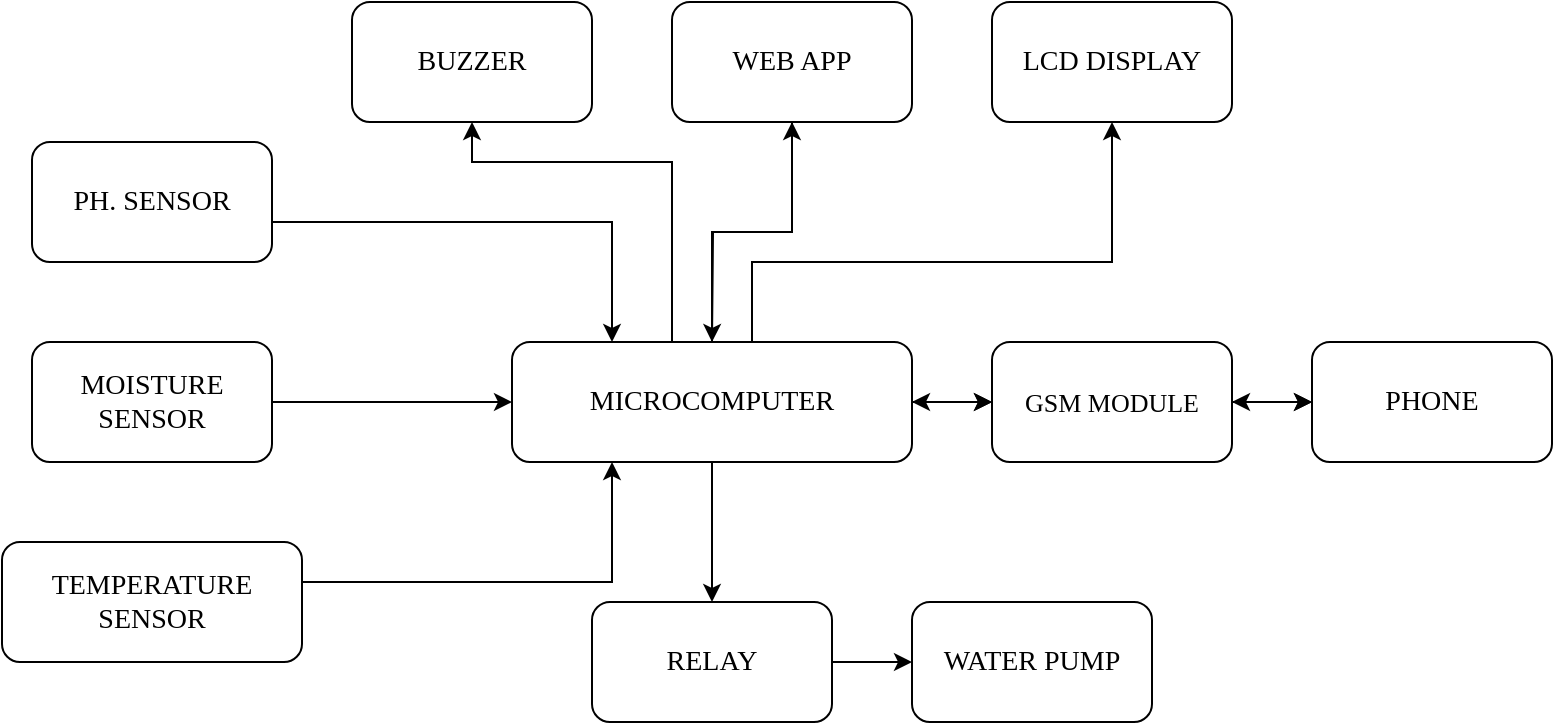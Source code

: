 <mxfile version="17.2.4" type="device"><diagram id="xx8rttRg3gDKMHxyF-Ox" name="Block_diagram"><mxGraphModel dx="868" dy="591" grid="1" gridSize="10" guides="1" tooltips="1" connect="1" arrows="1" fold="1" page="1" pageScale="1" pageWidth="850" pageHeight="1100" math="0" shadow="0"><root><mxCell id="0"/><mxCell id="1" parent="0"/><mxCell id="kArC47MY0aVgS9kfDRBk-6" value="" style="edgeStyle=orthogonalEdgeStyle;rounded=0;orthogonalLoop=1;jettySize=auto;html=1;fontFamily=Georgia;entryX=0.25;entryY=0;entryDx=0;entryDy=0;" edge="1" parent="1" source="kArC47MY0aVgS9kfDRBk-1" target="kArC47MY0aVgS9kfDRBk-5"><mxGeometry relative="1" as="geometry"><Array as="points"><mxPoint x="330" y="140"/></Array></mxGeometry></mxCell><mxCell id="kArC47MY0aVgS9kfDRBk-1" value="&lt;font face=&quot;Georgia&quot; style=&quot;font-size: 14px&quot;&gt;PH. SENSOR&lt;/font&gt;" style="rounded=1;whiteSpace=wrap;html=1;" vertex="1" parent="1"><mxGeometry x="40" y="100" width="120" height="60" as="geometry"/></mxCell><mxCell id="kArC47MY0aVgS9kfDRBk-8" style="edgeStyle=orthogonalEdgeStyle;rounded=0;orthogonalLoop=1;jettySize=auto;html=1;entryX=0.25;entryY=1;entryDx=0;entryDy=0;fontFamily=Georgia;" edge="1" parent="1" source="kArC47MY0aVgS9kfDRBk-2" target="kArC47MY0aVgS9kfDRBk-5"><mxGeometry relative="1" as="geometry"><Array as="points"><mxPoint x="330" y="320"/></Array></mxGeometry></mxCell><mxCell id="kArC47MY0aVgS9kfDRBk-2" value="&lt;font face=&quot;Georgia&quot; style=&quot;font-size: 14px&quot;&gt;TEMPERATURE SENSOR&lt;/font&gt;" style="rounded=1;whiteSpace=wrap;html=1;" vertex="1" parent="1"><mxGeometry x="25" y="300" width="150" height="60" as="geometry"/></mxCell><mxCell id="kArC47MY0aVgS9kfDRBk-7" style="edgeStyle=orthogonalEdgeStyle;rounded=0;orthogonalLoop=1;jettySize=auto;html=1;fontFamily=Georgia;" edge="1" parent="1" source="kArC47MY0aVgS9kfDRBk-3" target="kArC47MY0aVgS9kfDRBk-5"><mxGeometry relative="1" as="geometry"/></mxCell><mxCell id="kArC47MY0aVgS9kfDRBk-3" value="&lt;font face=&quot;Georgia&quot; style=&quot;font-size: 14px&quot;&gt;MOISTURE SENSOR&lt;/font&gt;" style="rounded=1;whiteSpace=wrap;html=1;" vertex="1" parent="1"><mxGeometry x="40" y="200" width="120" height="60" as="geometry"/></mxCell><mxCell id="kArC47MY0aVgS9kfDRBk-11" value="" style="edgeStyle=orthogonalEdgeStyle;rounded=0;orthogonalLoop=1;jettySize=auto;html=1;fontFamily=Georgia;" edge="1" parent="1" source="kArC47MY0aVgS9kfDRBk-5" target="kArC47MY0aVgS9kfDRBk-10"><mxGeometry relative="1" as="geometry"/></mxCell><mxCell id="kArC47MY0aVgS9kfDRBk-17" value="" style="edgeStyle=orthogonalEdgeStyle;rounded=0;orthogonalLoop=1;jettySize=auto;html=1;fontFamily=Georgia;fontSize=14;" edge="1" parent="1" source="kArC47MY0aVgS9kfDRBk-5" target="kArC47MY0aVgS9kfDRBk-16"><mxGeometry relative="1" as="geometry"><Array as="points"><mxPoint x="360" y="110"/><mxPoint x="260" y="110"/></Array></mxGeometry></mxCell><mxCell id="kArC47MY0aVgS9kfDRBk-21" value="" style="edgeStyle=orthogonalEdgeStyle;rounded=0;orthogonalLoop=1;jettySize=auto;html=1;fontFamily=Georgia;fontSize=14;" edge="1" parent="1" source="kArC47MY0aVgS9kfDRBk-5" target="kArC47MY0aVgS9kfDRBk-20"><mxGeometry relative="1" as="geometry"/></mxCell><mxCell id="kArC47MY0aVgS9kfDRBk-23" value="" style="edgeStyle=orthogonalEdgeStyle;rounded=0;orthogonalLoop=1;jettySize=auto;html=1;fontFamily=Georgia;fontSize=14;exitX=0.75;exitY=0;exitDx=0;exitDy=0;" edge="1" parent="1" source="kArC47MY0aVgS9kfDRBk-5" target="kArC47MY0aVgS9kfDRBk-22"><mxGeometry relative="1" as="geometry"><Array as="points"><mxPoint x="400" y="200"/><mxPoint x="400" y="160"/><mxPoint x="580" y="160"/></Array></mxGeometry></mxCell><mxCell id="kArC47MY0aVgS9kfDRBk-25" value="" style="edgeStyle=orthogonalEdgeStyle;rounded=0;orthogonalLoop=1;jettySize=auto;html=1;fontFamily=Georgia;fontSize=14;" edge="1" parent="1" source="kArC47MY0aVgS9kfDRBk-5" target="kArC47MY0aVgS9kfDRBk-24"><mxGeometry relative="1" as="geometry"/></mxCell><mxCell id="kArC47MY0aVgS9kfDRBk-5" value="&lt;font face=&quot;Georgia&quot; style=&quot;font-size: 14px&quot;&gt;MICROCOMPUTER&lt;/font&gt;" style="whiteSpace=wrap;html=1;rounded=1;" vertex="1" parent="1"><mxGeometry x="280" y="200" width="200" height="60" as="geometry"/></mxCell><mxCell id="kArC47MY0aVgS9kfDRBk-13" value="" style="edgeStyle=orthogonalEdgeStyle;rounded=0;orthogonalLoop=1;jettySize=auto;html=1;fontFamily=Georgia;fontSize=14;" edge="1" parent="1" source="kArC47MY0aVgS9kfDRBk-10" target="kArC47MY0aVgS9kfDRBk-12"><mxGeometry relative="1" as="geometry"/></mxCell><mxCell id="kArC47MY0aVgS9kfDRBk-10" value="&lt;font face=&quot;Georgia&quot; style=&quot;font-size: 13px&quot;&gt;GSM MODULE&lt;/font&gt;" style="whiteSpace=wrap;html=1;rounded=1;" vertex="1" parent="1"><mxGeometry x="520" y="200" width="120" height="60" as="geometry"/></mxCell><mxCell id="kArC47MY0aVgS9kfDRBk-12" value="&lt;font face=&quot;Georgia&quot; style=&quot;font-size: 14px&quot;&gt;PHONE&lt;/font&gt;" style="whiteSpace=wrap;html=1;rounded=1;" vertex="1" parent="1"><mxGeometry x="680" y="200" width="120" height="60" as="geometry"/></mxCell><mxCell id="kArC47MY0aVgS9kfDRBk-14" value="" style="endArrow=classic;startArrow=classic;html=1;rounded=0;fontFamily=Georgia;fontSize=14;entryX=1;entryY=0.5;entryDx=0;entryDy=0;exitX=0;exitY=0.5;exitDx=0;exitDy=0;" edge="1" parent="1" source="kArC47MY0aVgS9kfDRBk-12" target="kArC47MY0aVgS9kfDRBk-10"><mxGeometry width="50" height="50" relative="1" as="geometry"><mxPoint x="400" y="300" as="sourcePoint"/><mxPoint x="450" y="250" as="targetPoint"/></mxGeometry></mxCell><mxCell id="kArC47MY0aVgS9kfDRBk-15" value="" style="endArrow=classic;startArrow=classic;html=1;rounded=0;fontFamily=Georgia;fontSize=14;entryX=1;entryY=0.5;entryDx=0;entryDy=0;" edge="1" parent="1" target="kArC47MY0aVgS9kfDRBk-5"><mxGeometry width="50" height="50" relative="1" as="geometry"><mxPoint x="520" y="230" as="sourcePoint"/><mxPoint x="650" y="240" as="targetPoint"/></mxGeometry></mxCell><mxCell id="kArC47MY0aVgS9kfDRBk-16" value="&lt;font face=&quot;Georgia&quot; style=&quot;font-size: 14px&quot;&gt;BUZZER&lt;/font&gt;" style="whiteSpace=wrap;html=1;rounded=1;" vertex="1" parent="1"><mxGeometry x="200" y="30" width="120" height="60" as="geometry"/></mxCell><mxCell id="kArC47MY0aVgS9kfDRBk-28" style="edgeStyle=orthogonalEdgeStyle;rounded=0;orthogonalLoop=1;jettySize=auto;html=1;fontFamily=Georgia;fontSize=14;" edge="1" parent="1" source="kArC47MY0aVgS9kfDRBk-20"><mxGeometry relative="1" as="geometry"><mxPoint x="380" y="200" as="targetPoint"/></mxGeometry></mxCell><mxCell id="kArC47MY0aVgS9kfDRBk-20" value="&lt;font style=&quot;font-size: 14px&quot; face=&quot;Georgia&quot;&gt;WEB APP&lt;/font&gt;" style="whiteSpace=wrap;html=1;rounded=1;" vertex="1" parent="1"><mxGeometry x="360" y="30" width="120" height="60" as="geometry"/></mxCell><mxCell id="kArC47MY0aVgS9kfDRBk-22" value="&lt;font face=&quot;Georgia&quot; style=&quot;font-size: 14px&quot;&gt;LCD DISPLAY&lt;/font&gt;" style="whiteSpace=wrap;html=1;rounded=1;" vertex="1" parent="1"><mxGeometry x="520" y="30" width="120" height="60" as="geometry"/></mxCell><mxCell id="kArC47MY0aVgS9kfDRBk-27" value="" style="edgeStyle=orthogonalEdgeStyle;rounded=0;orthogonalLoop=1;jettySize=auto;html=1;fontFamily=Georgia;fontSize=14;" edge="1" parent="1" source="kArC47MY0aVgS9kfDRBk-24" target="kArC47MY0aVgS9kfDRBk-26"><mxGeometry relative="1" as="geometry"/></mxCell><mxCell id="kArC47MY0aVgS9kfDRBk-24" value="&lt;font style=&quot;font-size: 14px&quot; face=&quot;Georgia&quot;&gt;RELAY&lt;/font&gt;" style="whiteSpace=wrap;html=1;rounded=1;" vertex="1" parent="1"><mxGeometry x="320" y="330" width="120" height="60" as="geometry"/></mxCell><mxCell id="kArC47MY0aVgS9kfDRBk-26" value="&lt;font style=&quot;font-size: 14px&quot; face=&quot;Georgia&quot;&gt;WATER PUMP&lt;/font&gt;" style="whiteSpace=wrap;html=1;rounded=1;" vertex="1" parent="1"><mxGeometry x="480" y="330" width="120" height="60" as="geometry"/></mxCell></root></mxGraphModel></diagram></mxfile>